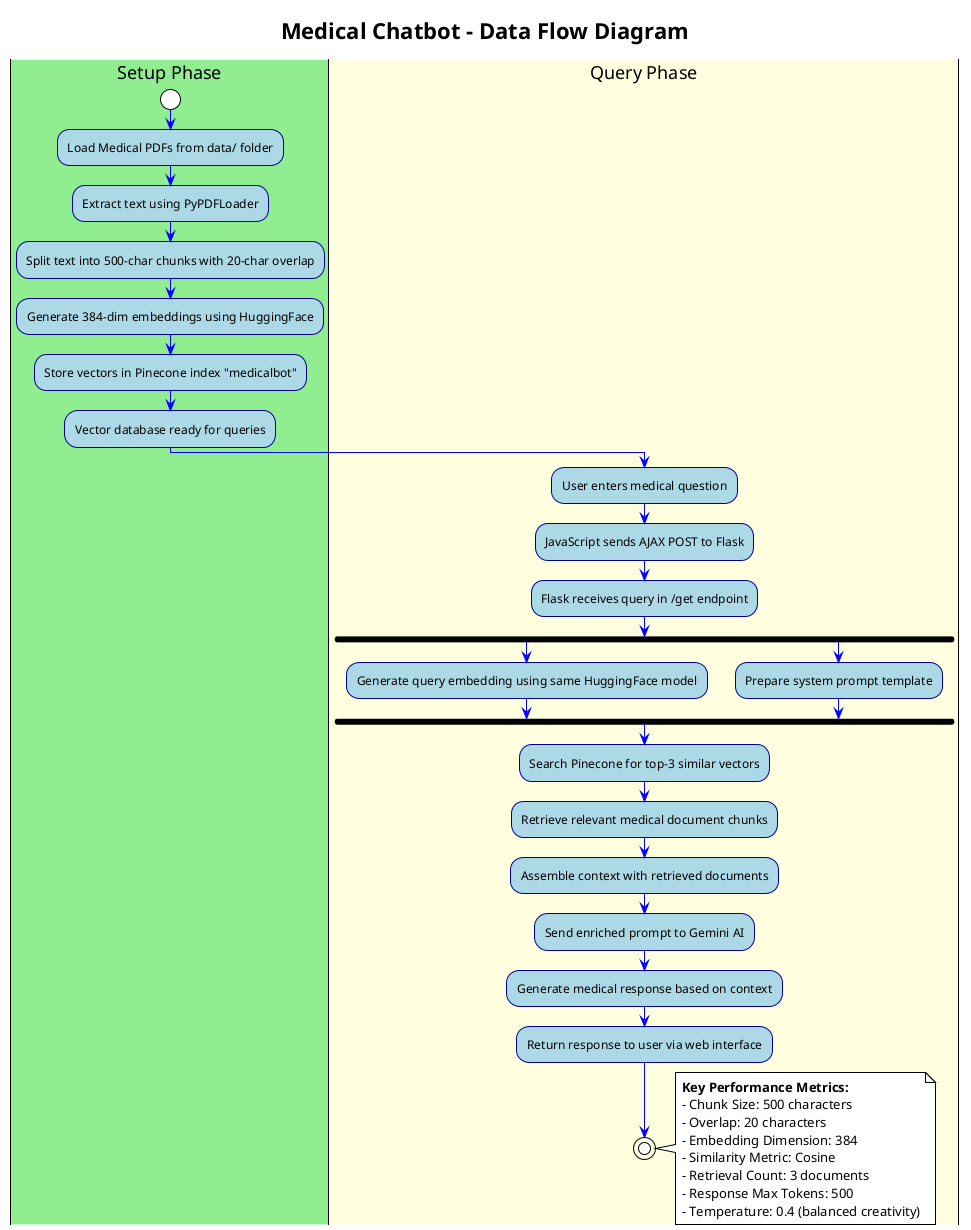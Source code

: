 @startuml Medical_Chatbot_Data_Flow

!theme plain
skinparam activity {
    BackgroundColor lightblue
    BorderColor darkblue
    ArrowColor blue
}

title Medical Chatbot - Data Flow Diagram

|#lightgreen|Setup Phase|
start
:Load Medical PDFs from data/ folder;
:Extract text using PyPDFLoader;
:Split text into 500-char chunks with 20-char overlap;
:Generate 384-dim embeddings using HuggingFace;
:Store vectors in Pinecone index "medicalbot";
:Vector database ready for queries;

|#lightyellow|Query Phase|
:User enters medical question;
:JavaScript sends AJAX POST to Flask;
:Flask receives query in /get endpoint;

fork
    :Generate query embedding using same HuggingFace model;
fork again
    :Prepare system prompt template;
end fork

:Search Pinecone for top-3 similar vectors;
:Retrieve relevant medical document chunks;
:Assemble context with retrieved documents;
:Send enriched prompt to Gemini AI;
:Generate medical response based on context;
:Return response to user via web interface;
stop

note right
    **Key Performance Metrics:**
    - Chunk Size: 500 characters
    - Overlap: 20 characters  
    - Embedding Dimension: 384
    - Similarity Metric: Cosine
    - Retrieval Count: 3 documents
    - Response Max Tokens: 500
    - Temperature: 0.4 (balanced creativity)
end note

@enduml
